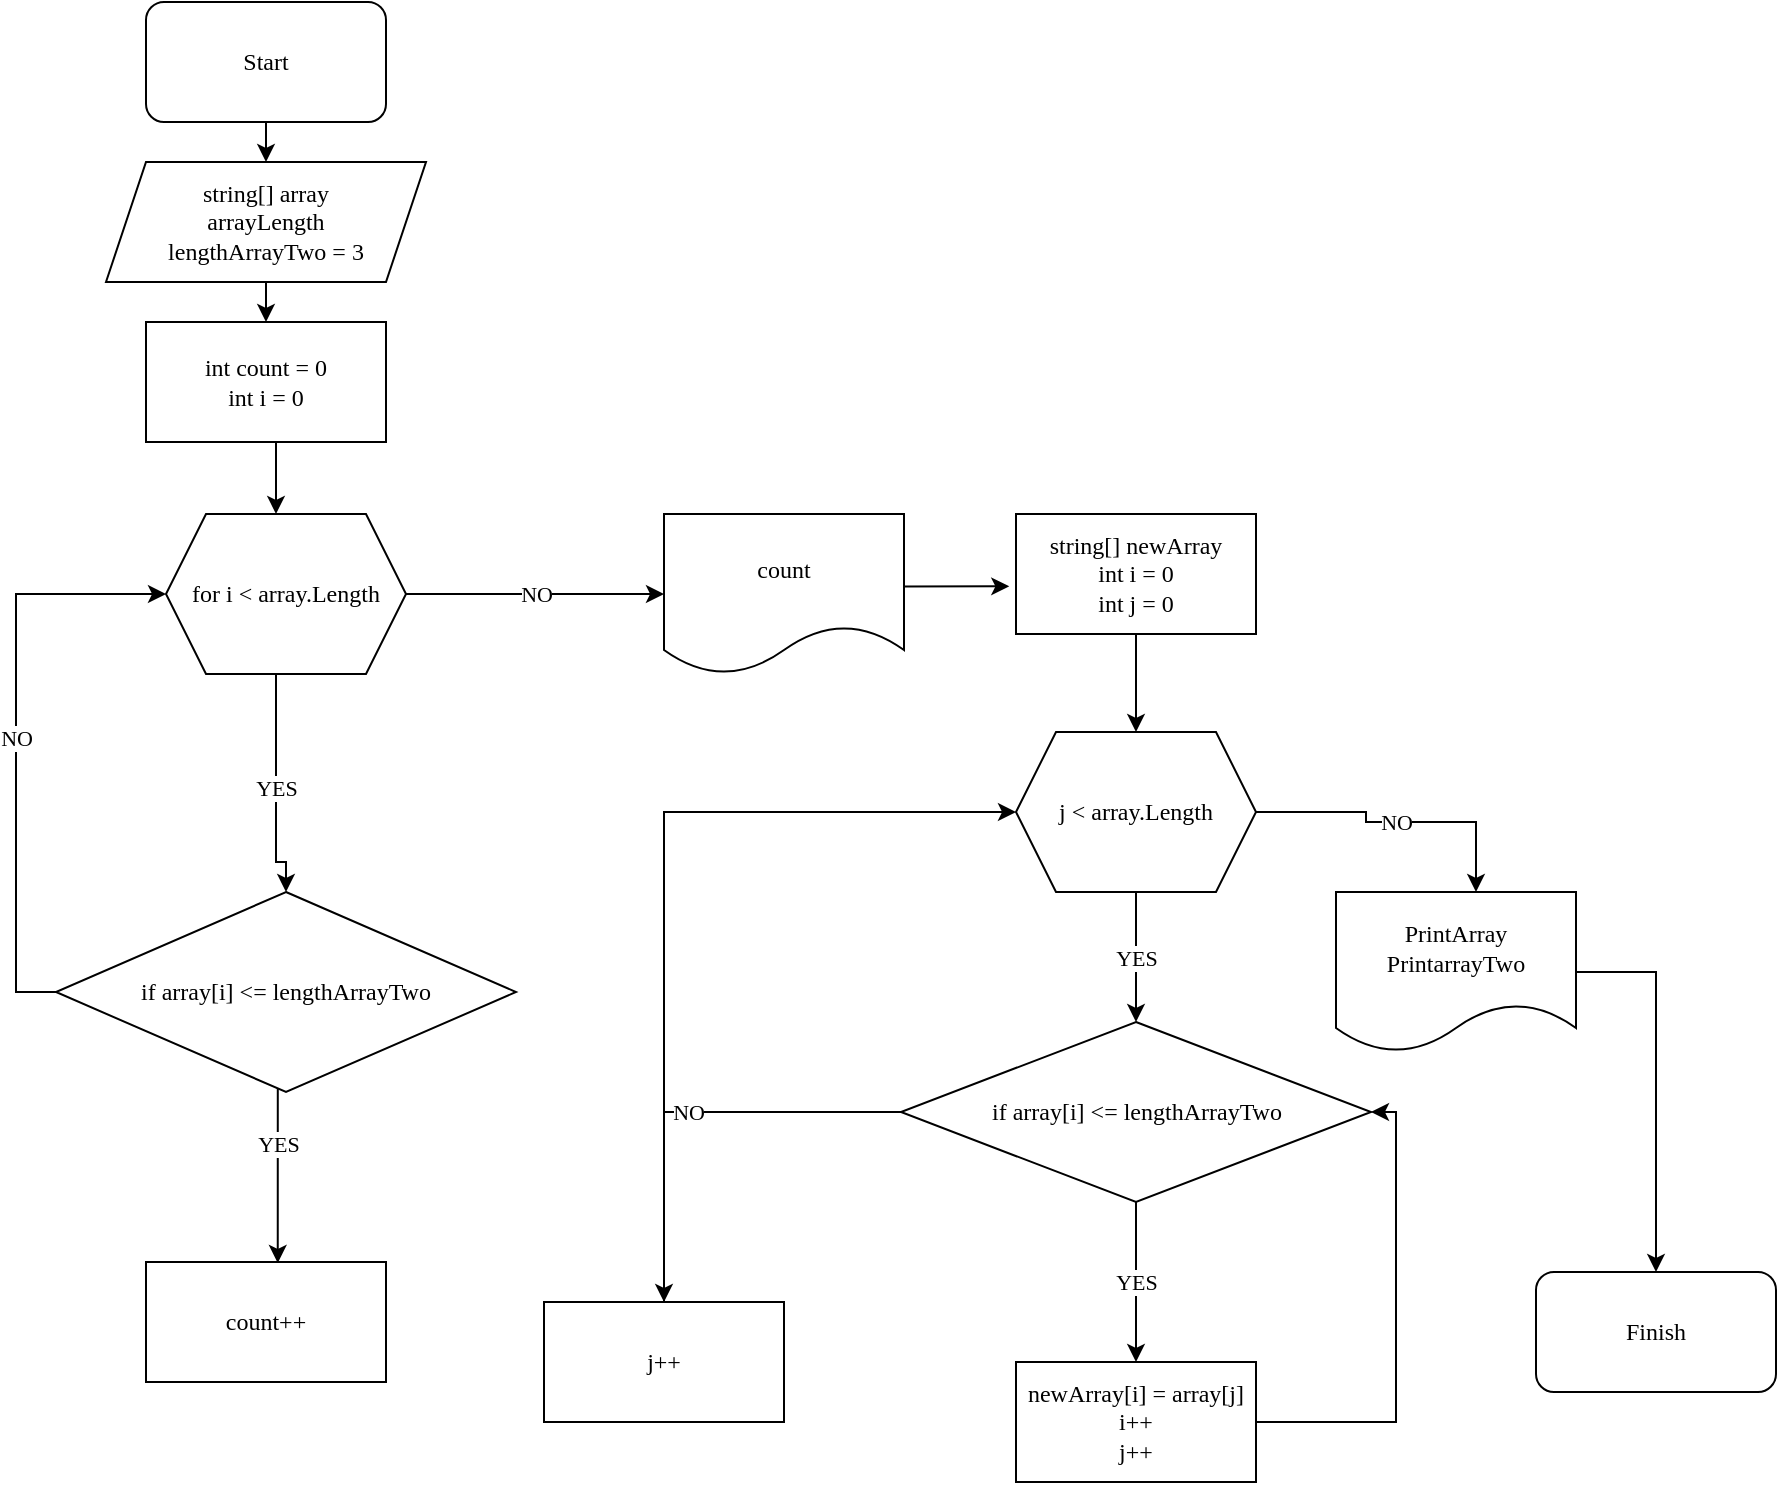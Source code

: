 <mxfile version="13.9.9" type="device"><diagram id="cxyulAd2vLkNUt-clD15" name="Страница 1"><mxGraphModel dx="710" dy="412" grid="1" gridSize="10" guides="1" tooltips="1" connect="1" arrows="1" fold="1" page="1" pageScale="1" pageWidth="827" pageHeight="1169" math="0" shadow="0"><root><mxCell id="0"/><mxCell id="1" parent="0"/><mxCell id="q9ZpiCXV-xEvkm__d5q1-1" style="edgeStyle=orthogonalEdgeStyle;rounded=0;orthogonalLoop=1;jettySize=auto;html=1;exitX=0.5;exitY=1;exitDx=0;exitDy=0;entryX=0.5;entryY=0;entryDx=0;entryDy=0;fontFamily=Verdana;" edge="1" parent="1" source="q9ZpiCXV-xEvkm__d5q1-2" target="q9ZpiCXV-xEvkm__d5q1-4"><mxGeometry relative="1" as="geometry"/></mxCell><mxCell id="q9ZpiCXV-xEvkm__d5q1-2" value="Start" style="rounded=1;whiteSpace=wrap;html=1;fontFamily=Verdana;" vertex="1" parent="1"><mxGeometry x="95" y="40" width="120" height="60" as="geometry"/></mxCell><mxCell id="q9ZpiCXV-xEvkm__d5q1-3" style="edgeStyle=orthogonalEdgeStyle;rounded=0;orthogonalLoop=1;jettySize=auto;html=1;exitX=0.5;exitY=1;exitDx=0;exitDy=0;entryX=0.5;entryY=0;entryDx=0;entryDy=0;fontFamily=Verdana;" edge="1" parent="1" source="q9ZpiCXV-xEvkm__d5q1-4" target="q9ZpiCXV-xEvkm__d5q1-11"><mxGeometry relative="1" as="geometry"/></mxCell><mxCell id="q9ZpiCXV-xEvkm__d5q1-4" value="string[] array&lt;br style=&quot;font-size: 12px;&quot;&gt;arrayLength&lt;br style=&quot;font-size: 12px;&quot;&gt;lengthArrayTwo = 3" style="shape=parallelogram;perimeter=parallelogramPerimeter;whiteSpace=wrap;html=1;fixedSize=1;fontStyle=0;fontSize=12;align=center;fontFamily=Verdana;" vertex="1" parent="1"><mxGeometry x="75" y="120" width="160" height="60" as="geometry"/></mxCell><mxCell id="q9ZpiCXV-xEvkm__d5q1-5" value="YES" style="edgeStyle=orthogonalEdgeStyle;rounded=0;orthogonalLoop=1;jettySize=auto;html=1;exitX=0.5;exitY=1;exitDx=0;exitDy=0;entryX=0.5;entryY=0;entryDx=0;entryDy=0;fontFamily=Verdana;" edge="1" parent="1" target="q9ZpiCXV-xEvkm__d5q1-8"><mxGeometry relative="1" as="geometry"><mxPoint x="160" y="376" as="sourcePoint"/><Array as="points"><mxPoint x="160" y="470"/></Array></mxGeometry></mxCell><mxCell id="q9ZpiCXV-xEvkm__d5q1-6" value="YES" style="edgeStyle=orthogonalEdgeStyle;rounded=0;orthogonalLoop=1;jettySize=auto;html=1;exitX=0.5;exitY=1;exitDx=0;exitDy=0;entryX=0.549;entryY=0.008;entryDx=0;entryDy=0;fontFamily=Verdana;entryPerimeter=0;" edge="1" parent="1" source="q9ZpiCXV-xEvkm__d5q1-8" target="q9ZpiCXV-xEvkm__d5q1-9"><mxGeometry relative="1" as="geometry"><Array as="points"><mxPoint x="161" y="570"/></Array></mxGeometry></mxCell><mxCell id="q9ZpiCXV-xEvkm__d5q1-7" value="NO" style="edgeStyle=orthogonalEdgeStyle;rounded=0;orthogonalLoop=1;jettySize=auto;html=1;exitX=0;exitY=0.5;exitDx=0;exitDy=0;entryX=0;entryY=0.5;entryDx=0;entryDy=0;fontFamily=Verdana;" edge="1" parent="1" source="q9ZpiCXV-xEvkm__d5q1-8" target="q9ZpiCXV-xEvkm__d5q1-13"><mxGeometry relative="1" as="geometry"><mxPoint x="60" y="336" as="targetPoint"/></mxGeometry></mxCell><mxCell id="q9ZpiCXV-xEvkm__d5q1-8" value="if array[i] &amp;lt;= lengthArrayTwo" style="rhombus;whiteSpace=wrap;html=1;fontFamily=Verdana;" vertex="1" parent="1"><mxGeometry x="50" y="485" width="230" height="100" as="geometry"/></mxCell><mxCell id="q9ZpiCXV-xEvkm__d5q1-9" value="count++" style="rounded=0;whiteSpace=wrap;html=1;fontFamily=Verdana;" vertex="1" parent="1"><mxGeometry x="95" y="670" width="120" height="60" as="geometry"/></mxCell><mxCell id="q9ZpiCXV-xEvkm__d5q1-10" style="edgeStyle=orthogonalEdgeStyle;rounded=0;orthogonalLoop=1;jettySize=auto;html=1;exitX=0.5;exitY=1;exitDx=0;exitDy=0;entryX=0.5;entryY=0;entryDx=0;entryDy=0;fontFamily=Verdana;" edge="1" parent="1" source="q9ZpiCXV-xEvkm__d5q1-11"><mxGeometry relative="1" as="geometry"><mxPoint x="160" y="296" as="targetPoint"/></mxGeometry></mxCell><mxCell id="q9ZpiCXV-xEvkm__d5q1-11" value="int count = 0&lt;br&gt;int i = 0" style="rounded=0;whiteSpace=wrap;html=1;fontFamily=Verdana;" vertex="1" parent="1"><mxGeometry x="95" y="200" width="120" height="60" as="geometry"/></mxCell><mxCell id="q9ZpiCXV-xEvkm__d5q1-12" value="NO" style="edgeStyle=orthogonalEdgeStyle;rounded=0;orthogonalLoop=1;jettySize=auto;html=1;exitX=1;exitY=0.5;exitDx=0;exitDy=0;entryX=0;entryY=0.5;entryDx=0;entryDy=0;fontFamily=Verdana;" edge="1" parent="1" source="q9ZpiCXV-xEvkm__d5q1-13" target="q9ZpiCXV-xEvkm__d5q1-15"><mxGeometry relative="1" as="geometry"/></mxCell><mxCell id="q9ZpiCXV-xEvkm__d5q1-13" value="&lt;span&gt;for i &amp;lt; array.Length&lt;/span&gt;" style="shape=hexagon;perimeter=hexagonPerimeter2;whiteSpace=wrap;html=1;fixedSize=1;fontFamily=Verdana;" vertex="1" parent="1"><mxGeometry x="105" y="296" width="120" height="80" as="geometry"/></mxCell><mxCell id="q9ZpiCXV-xEvkm__d5q1-14" style="edgeStyle=orthogonalEdgeStyle;rounded=0;orthogonalLoop=1;jettySize=auto;html=1;exitX=1;exitY=0.5;exitDx=0;exitDy=0;fontFamily=Verdana;entryX=-0.028;entryY=0.603;entryDx=0;entryDy=0;entryPerimeter=0;" edge="1" parent="1" source="q9ZpiCXV-xEvkm__d5q1-15" target="q9ZpiCXV-xEvkm__d5q1-17"><mxGeometry relative="1" as="geometry"><mxPoint x="510" y="336" as="targetPoint"/><Array as="points"><mxPoint x="474" y="332"/></Array></mxGeometry></mxCell><mxCell id="q9ZpiCXV-xEvkm__d5q1-15" value="count" style="shape=document;whiteSpace=wrap;html=1;boundedLbl=1;fontFamily=Verdana;" vertex="1" parent="1"><mxGeometry x="354" y="296" width="120" height="80" as="geometry"/></mxCell><mxCell id="q9ZpiCXV-xEvkm__d5q1-16" style="edgeStyle=orthogonalEdgeStyle;rounded=0;orthogonalLoop=1;jettySize=auto;html=1;exitX=0.5;exitY=1;exitDx=0;exitDy=0;entryX=0.5;entryY=0;entryDx=0;entryDy=0;fontFamily=Verdana;" edge="1" parent="1" source="q9ZpiCXV-xEvkm__d5q1-17" target="q9ZpiCXV-xEvkm__d5q1-20"><mxGeometry relative="1" as="geometry"/></mxCell><mxCell id="q9ZpiCXV-xEvkm__d5q1-17" value="string[] newArray&lt;br&gt;int i = 0&lt;br&gt;int j = 0" style="rounded=0;whiteSpace=wrap;html=1;fontFamily=Verdana;" vertex="1" parent="1"><mxGeometry x="530" y="296" width="120" height="60" as="geometry"/></mxCell><mxCell id="q9ZpiCXV-xEvkm__d5q1-18" value="YES" style="edgeStyle=orthogonalEdgeStyle;rounded=0;orthogonalLoop=1;jettySize=auto;html=1;exitX=0.5;exitY=1;exitDx=0;exitDy=0;entryX=0.5;entryY=0;entryDx=0;entryDy=0;fontFamily=Verdana;" edge="1" parent="1" source="q9ZpiCXV-xEvkm__d5q1-20" target="q9ZpiCXV-xEvkm__d5q1-23"><mxGeometry relative="1" as="geometry"/></mxCell><mxCell id="q9ZpiCXV-xEvkm__d5q1-19" value="NO" style="edgeStyle=orthogonalEdgeStyle;rounded=0;orthogonalLoop=1;jettySize=auto;html=1;fontFamily=Verdana;" edge="1" parent="1" source="q9ZpiCXV-xEvkm__d5q1-20" target="q9ZpiCXV-xEvkm__d5q1-29"><mxGeometry relative="1" as="geometry"><mxPoint x="760" y="440" as="targetPoint"/><Array as="points"><mxPoint x="705" y="445"/><mxPoint x="705" y="450"/><mxPoint x="760" y="450"/></Array></mxGeometry></mxCell><mxCell id="q9ZpiCXV-xEvkm__d5q1-20" value="j &amp;lt; array.Length" style="shape=hexagon;perimeter=hexagonPerimeter2;whiteSpace=wrap;html=1;fixedSize=1;fontFamily=Verdana;" vertex="1" parent="1"><mxGeometry x="530" y="405" width="120" height="80" as="geometry"/></mxCell><mxCell id="q9ZpiCXV-xEvkm__d5q1-21" value="YES" style="edgeStyle=orthogonalEdgeStyle;rounded=0;orthogonalLoop=1;jettySize=auto;html=1;fontFamily=Verdana;" edge="1" parent="1" source="q9ZpiCXV-xEvkm__d5q1-23" target="q9ZpiCXV-xEvkm__d5q1-25"><mxGeometry relative="1" as="geometry"/></mxCell><mxCell id="q9ZpiCXV-xEvkm__d5q1-22" value="NO" style="edgeStyle=orthogonalEdgeStyle;rounded=0;orthogonalLoop=1;jettySize=auto;html=1;fontFamily=Verdana;" edge="1" parent="1" source="q9ZpiCXV-xEvkm__d5q1-23" target="q9ZpiCXV-xEvkm__d5q1-27"><mxGeometry relative="1" as="geometry"/></mxCell><mxCell id="q9ZpiCXV-xEvkm__d5q1-23" value="if array[i] &amp;lt;= lengthArrayTwo" style="rhombus;whiteSpace=wrap;html=1;fontFamily=Verdana;" vertex="1" parent="1"><mxGeometry x="472.5" y="550" width="235" height="90" as="geometry"/></mxCell><mxCell id="q9ZpiCXV-xEvkm__d5q1-24" style="edgeStyle=orthogonalEdgeStyle;rounded=0;orthogonalLoop=1;jettySize=auto;html=1;exitX=1;exitY=0.5;exitDx=0;exitDy=0;entryX=1;entryY=0.5;entryDx=0;entryDy=0;fontFamily=Verdana;" edge="1" parent="1" source="q9ZpiCXV-xEvkm__d5q1-25" target="q9ZpiCXV-xEvkm__d5q1-23"><mxGeometry relative="1" as="geometry"><mxPoint x="885" y="630" as="targetPoint"/><Array as="points"><mxPoint x="720" y="750"/><mxPoint x="720" y="595"/></Array></mxGeometry></mxCell><mxCell id="q9ZpiCXV-xEvkm__d5q1-25" value="newArray[i] = array[j]&lt;br&gt;i++&lt;br&gt;j++" style="whiteSpace=wrap;html=1;fontFamily=Verdana;" vertex="1" parent="1"><mxGeometry x="530" y="720" width="120" height="60" as="geometry"/></mxCell><mxCell id="q9ZpiCXV-xEvkm__d5q1-26" style="edgeStyle=orthogonalEdgeStyle;rounded=0;orthogonalLoop=1;jettySize=auto;html=1;exitX=0.5;exitY=0;exitDx=0;exitDy=0;entryX=0;entryY=0.5;entryDx=0;entryDy=0;fontFamily=Verdana;" edge="1" parent="1" source="q9ZpiCXV-xEvkm__d5q1-27" target="q9ZpiCXV-xEvkm__d5q1-20"><mxGeometry relative="1" as="geometry"/></mxCell><mxCell id="q9ZpiCXV-xEvkm__d5q1-27" value="j++" style="whiteSpace=wrap;html=1;fontFamily=Verdana;" vertex="1" parent="1"><mxGeometry x="294" y="690" width="120" height="60" as="geometry"/></mxCell><mxCell id="q9ZpiCXV-xEvkm__d5q1-28" style="edgeStyle=orthogonalEdgeStyle;rounded=0;orthogonalLoop=1;jettySize=auto;html=1;exitX=1;exitY=0.5;exitDx=0;exitDy=0;entryX=0.5;entryY=0;entryDx=0;entryDy=0;fontFamily=Verdana;" edge="1" parent="1" source="q9ZpiCXV-xEvkm__d5q1-29" target="q9ZpiCXV-xEvkm__d5q1-30"><mxGeometry relative="1" as="geometry"/></mxCell><mxCell id="q9ZpiCXV-xEvkm__d5q1-29" value="PrintArray&lt;br&gt;PrintarrayTwo" style="shape=document;whiteSpace=wrap;html=1;boundedLbl=1;fontFamily=Verdana;" vertex="1" parent="1"><mxGeometry x="690" y="485" width="120" height="80" as="geometry"/></mxCell><mxCell id="q9ZpiCXV-xEvkm__d5q1-30" value="Finish" style="rounded=1;whiteSpace=wrap;html=1;fontFamily=Verdana;" vertex="1" parent="1"><mxGeometry x="790" y="675" width="120" height="60" as="geometry"/></mxCell></root></mxGraphModel></diagram></mxfile>